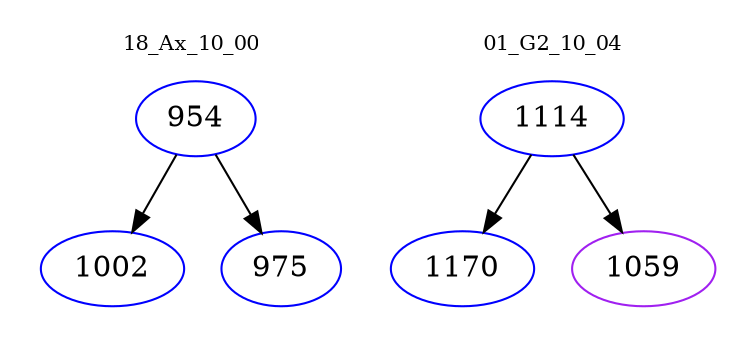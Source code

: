 digraph{
subgraph cluster_0 {
color = white
label = "18_Ax_10_00";
fontsize=10;
T0_954 [label="954", color="blue"]
T0_954 -> T0_1002 [color="black"]
T0_1002 [label="1002", color="blue"]
T0_954 -> T0_975 [color="black"]
T0_975 [label="975", color="blue"]
}
subgraph cluster_1 {
color = white
label = "01_G2_10_04";
fontsize=10;
T1_1114 [label="1114", color="blue"]
T1_1114 -> T1_1170 [color="black"]
T1_1170 [label="1170", color="blue"]
T1_1114 -> T1_1059 [color="black"]
T1_1059 [label="1059", color="purple"]
}
}
